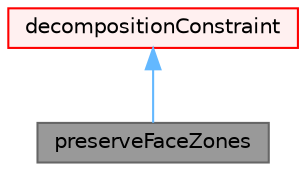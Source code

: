 digraph "preserveFaceZones"
{
 // LATEX_PDF_SIZE
  bgcolor="transparent";
  edge [fontname=Helvetica,fontsize=10,labelfontname=Helvetica,labelfontsize=10];
  node [fontname=Helvetica,fontsize=10,shape=box,height=0.2,width=0.4];
  Node1 [id="Node000001",label="preserveFaceZones",height=0.2,width=0.4,color="gray40", fillcolor="grey60", style="filled", fontcolor="black",tooltip="Constraint to keep/move owner and neighbour of faceZone onto same processor."];
  Node2 -> Node1 [id="edge1_Node000001_Node000002",dir="back",color="steelblue1",style="solid",tooltip=" "];
  Node2 [id="Node000002",label="decompositionConstraint",height=0.2,width=0.4,color="red", fillcolor="#FFF0F0", style="filled",URL="$classFoam_1_1decompositionConstraint.html",tooltip="Abstract class for handling decomposition constraints."];
}

